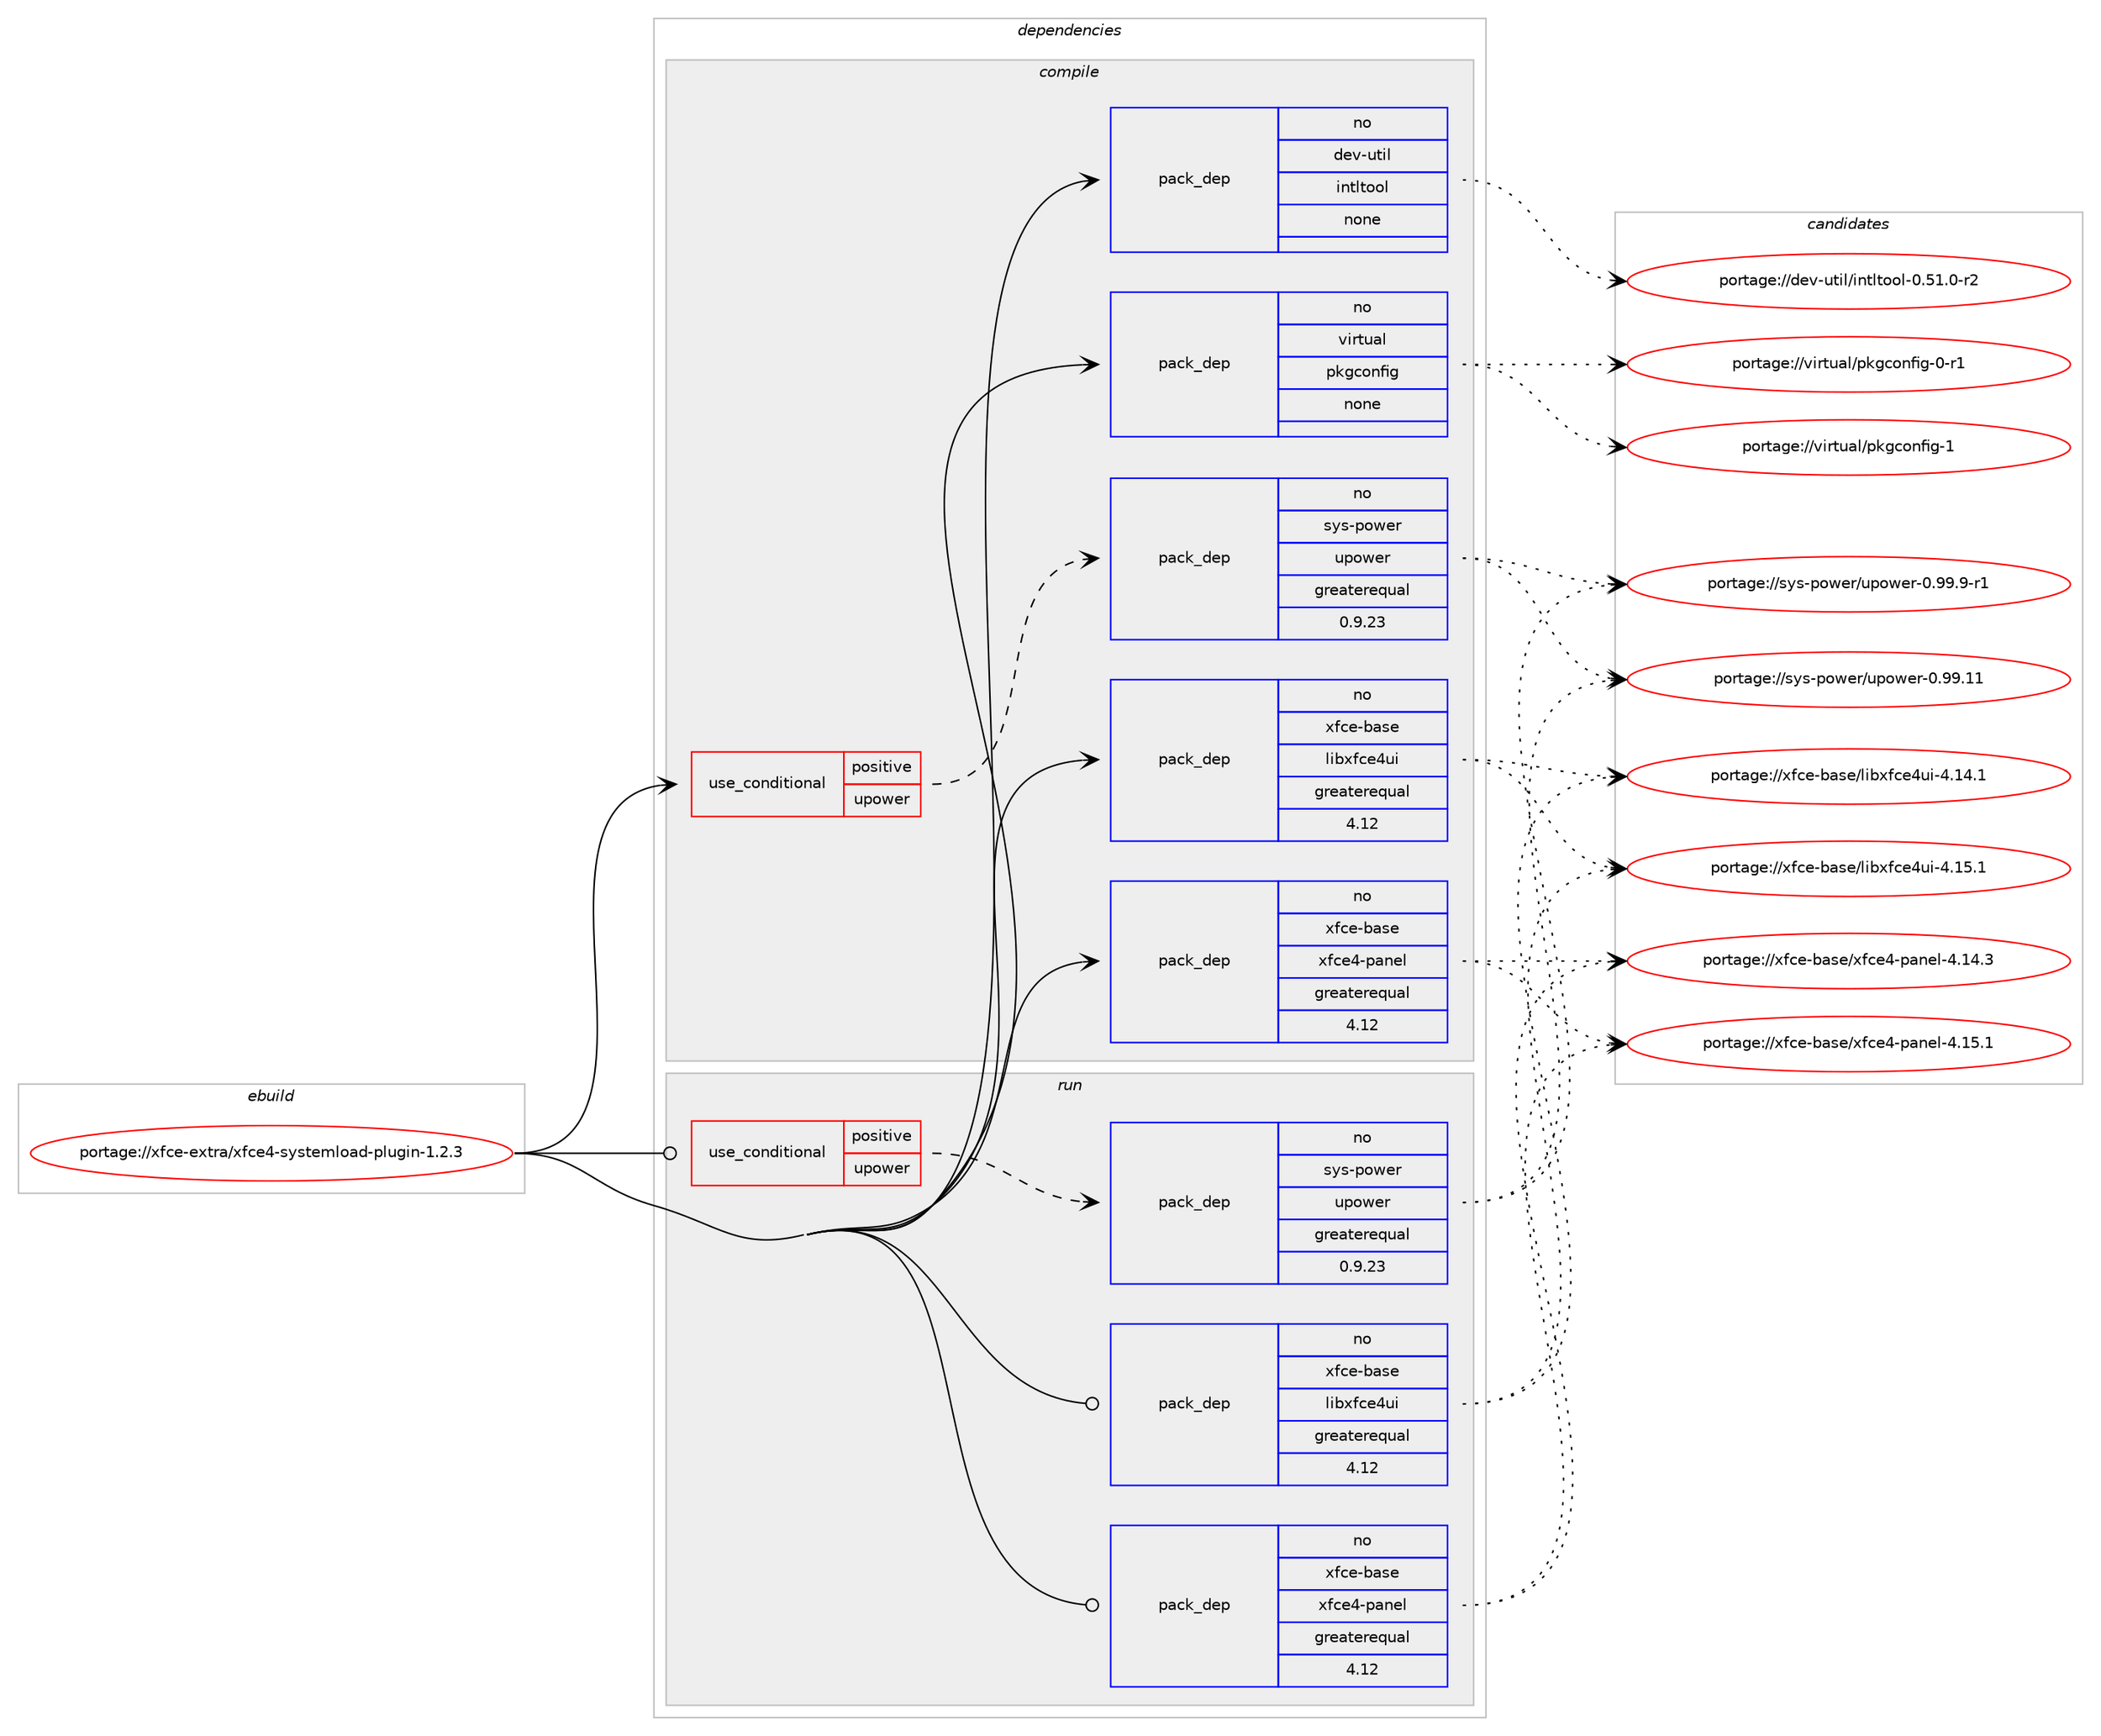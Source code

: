 digraph prolog {

# *************
# Graph options
# *************

newrank=true;
concentrate=true;
compound=true;
graph [rankdir=LR,fontname=Helvetica,fontsize=10,ranksep=1.5];#, ranksep=2.5, nodesep=0.2];
edge  [arrowhead=vee];
node  [fontname=Helvetica,fontsize=10];

# **********
# The ebuild
# **********

subgraph cluster_leftcol {
color=gray;
rank=same;
label=<<i>ebuild</i>>;
id [label="portage://xfce-extra/xfce4-systemload-plugin-1.2.3", color=red, width=4, href="../xfce-extra/xfce4-systemload-plugin-1.2.3.svg"];
}

# ****************
# The dependencies
# ****************

subgraph cluster_midcol {
color=gray;
label=<<i>dependencies</i>>;
subgraph cluster_compile {
fillcolor="#eeeeee";
style=filled;
label=<<i>compile</i>>;
subgraph cond6 {
dependency154 [label=<<TABLE BORDER="0" CELLBORDER="1" CELLSPACING="0" CELLPADDING="4"><TR><TD ROWSPAN="3" CELLPADDING="10">use_conditional</TD></TR><TR><TD>positive</TD></TR><TR><TD>upower</TD></TR></TABLE>>, shape=none, color=red];
subgraph pack147 {
dependency155 [label=<<TABLE BORDER="0" CELLBORDER="1" CELLSPACING="0" CELLPADDING="4" WIDTH="220"><TR><TD ROWSPAN="6" CELLPADDING="30">pack_dep</TD></TR><TR><TD WIDTH="110">no</TD></TR><TR><TD>sys-power</TD></TR><TR><TD>upower</TD></TR><TR><TD>greaterequal</TD></TR><TR><TD>0.9.23</TD></TR></TABLE>>, shape=none, color=blue];
}
dependency154:e -> dependency155:w [weight=20,style="dashed",arrowhead="vee"];
}
id:e -> dependency154:w [weight=20,style="solid",arrowhead="vee"];
subgraph pack148 {
dependency156 [label=<<TABLE BORDER="0" CELLBORDER="1" CELLSPACING="0" CELLPADDING="4" WIDTH="220"><TR><TD ROWSPAN="6" CELLPADDING="30">pack_dep</TD></TR><TR><TD WIDTH="110">no</TD></TR><TR><TD>dev-util</TD></TR><TR><TD>intltool</TD></TR><TR><TD>none</TD></TR><TR><TD></TD></TR></TABLE>>, shape=none, color=blue];
}
id:e -> dependency156:w [weight=20,style="solid",arrowhead="vee"];
subgraph pack149 {
dependency157 [label=<<TABLE BORDER="0" CELLBORDER="1" CELLSPACING="0" CELLPADDING="4" WIDTH="220"><TR><TD ROWSPAN="6" CELLPADDING="30">pack_dep</TD></TR><TR><TD WIDTH="110">no</TD></TR><TR><TD>virtual</TD></TR><TR><TD>pkgconfig</TD></TR><TR><TD>none</TD></TR><TR><TD></TD></TR></TABLE>>, shape=none, color=blue];
}
id:e -> dependency157:w [weight=20,style="solid",arrowhead="vee"];
subgraph pack150 {
dependency158 [label=<<TABLE BORDER="0" CELLBORDER="1" CELLSPACING="0" CELLPADDING="4" WIDTH="220"><TR><TD ROWSPAN="6" CELLPADDING="30">pack_dep</TD></TR><TR><TD WIDTH="110">no</TD></TR><TR><TD>xfce-base</TD></TR><TR><TD>libxfce4ui</TD></TR><TR><TD>greaterequal</TD></TR><TR><TD>4.12</TD></TR></TABLE>>, shape=none, color=blue];
}
id:e -> dependency158:w [weight=20,style="solid",arrowhead="vee"];
subgraph pack151 {
dependency159 [label=<<TABLE BORDER="0" CELLBORDER="1" CELLSPACING="0" CELLPADDING="4" WIDTH="220"><TR><TD ROWSPAN="6" CELLPADDING="30">pack_dep</TD></TR><TR><TD WIDTH="110">no</TD></TR><TR><TD>xfce-base</TD></TR><TR><TD>xfce4-panel</TD></TR><TR><TD>greaterequal</TD></TR><TR><TD>4.12</TD></TR></TABLE>>, shape=none, color=blue];
}
id:e -> dependency159:w [weight=20,style="solid",arrowhead="vee"];
}
subgraph cluster_compileandrun {
fillcolor="#eeeeee";
style=filled;
label=<<i>compile and run</i>>;
}
subgraph cluster_run {
fillcolor="#eeeeee";
style=filled;
label=<<i>run</i>>;
subgraph cond7 {
dependency160 [label=<<TABLE BORDER="0" CELLBORDER="1" CELLSPACING="0" CELLPADDING="4"><TR><TD ROWSPAN="3" CELLPADDING="10">use_conditional</TD></TR><TR><TD>positive</TD></TR><TR><TD>upower</TD></TR></TABLE>>, shape=none, color=red];
subgraph pack152 {
dependency161 [label=<<TABLE BORDER="0" CELLBORDER="1" CELLSPACING="0" CELLPADDING="4" WIDTH="220"><TR><TD ROWSPAN="6" CELLPADDING="30">pack_dep</TD></TR><TR><TD WIDTH="110">no</TD></TR><TR><TD>sys-power</TD></TR><TR><TD>upower</TD></TR><TR><TD>greaterequal</TD></TR><TR><TD>0.9.23</TD></TR></TABLE>>, shape=none, color=blue];
}
dependency160:e -> dependency161:w [weight=20,style="dashed",arrowhead="vee"];
}
id:e -> dependency160:w [weight=20,style="solid",arrowhead="odot"];
subgraph pack153 {
dependency162 [label=<<TABLE BORDER="0" CELLBORDER="1" CELLSPACING="0" CELLPADDING="4" WIDTH="220"><TR><TD ROWSPAN="6" CELLPADDING="30">pack_dep</TD></TR><TR><TD WIDTH="110">no</TD></TR><TR><TD>xfce-base</TD></TR><TR><TD>libxfce4ui</TD></TR><TR><TD>greaterequal</TD></TR><TR><TD>4.12</TD></TR></TABLE>>, shape=none, color=blue];
}
id:e -> dependency162:w [weight=20,style="solid",arrowhead="odot"];
subgraph pack154 {
dependency163 [label=<<TABLE BORDER="0" CELLBORDER="1" CELLSPACING="0" CELLPADDING="4" WIDTH="220"><TR><TD ROWSPAN="6" CELLPADDING="30">pack_dep</TD></TR><TR><TD WIDTH="110">no</TD></TR><TR><TD>xfce-base</TD></TR><TR><TD>xfce4-panel</TD></TR><TR><TD>greaterequal</TD></TR><TR><TD>4.12</TD></TR></TABLE>>, shape=none, color=blue];
}
id:e -> dependency163:w [weight=20,style="solid",arrowhead="odot"];
}
}

# **************
# The candidates
# **************

subgraph cluster_choices {
rank=same;
color=gray;
label=<<i>candidates</i>>;

subgraph choice147 {
color=black;
nodesep=1;
choice1151211154511211111910111447117112111119101114454846575746574511449 [label="portage://sys-power/upower-0.99.9-r1", color=red, width=4,href="../sys-power/upower-0.99.9-r1.svg"];
choice11512111545112111119101114471171121111191011144548465757464949 [label="portage://sys-power/upower-0.99.11", color=red, width=4,href="../sys-power/upower-0.99.11.svg"];
dependency155:e -> choice1151211154511211111910111447117112111119101114454846575746574511449:w [style=dotted,weight="100"];
dependency155:e -> choice11512111545112111119101114471171121111191011144548465757464949:w [style=dotted,weight="100"];
}
subgraph choice148 {
color=black;
nodesep=1;
choice1001011184511711610510847105110116108116111111108454846534946484511450 [label="portage://dev-util/intltool-0.51.0-r2", color=red, width=4,href="../dev-util/intltool-0.51.0-r2.svg"];
dependency156:e -> choice1001011184511711610510847105110116108116111111108454846534946484511450:w [style=dotted,weight="100"];
}
subgraph choice149 {
color=black;
nodesep=1;
choice1181051141161179710847112107103991111101021051034549 [label="portage://virtual/pkgconfig-1", color=red, width=4,href="../virtual/pkgconfig-1.svg"];
choice11810511411611797108471121071039911111010210510345484511449 [label="portage://virtual/pkgconfig-0-r1", color=red, width=4,href="../virtual/pkgconfig-0-r1.svg"];
dependency157:e -> choice1181051141161179710847112107103991111101021051034549:w [style=dotted,weight="100"];
dependency157:e -> choice11810511411611797108471121071039911111010210510345484511449:w [style=dotted,weight="100"];
}
subgraph choice150 {
color=black;
nodesep=1;
choice120102991014598971151014710810598120102991015211710545524649534649 [label="portage://xfce-base/libxfce4ui-4.15.1", color=red, width=4,href="../xfce-base/libxfce4ui-4.15.1.svg"];
choice120102991014598971151014710810598120102991015211710545524649524649 [label="portage://xfce-base/libxfce4ui-4.14.1", color=red, width=4,href="../xfce-base/libxfce4ui-4.14.1.svg"];
dependency158:e -> choice120102991014598971151014710810598120102991015211710545524649534649:w [style=dotted,weight="100"];
dependency158:e -> choice120102991014598971151014710810598120102991015211710545524649524649:w [style=dotted,weight="100"];
}
subgraph choice151 {
color=black;
nodesep=1;
choice12010299101459897115101471201029910152451129711010110845524649534649 [label="portage://xfce-base/xfce4-panel-4.15.1", color=red, width=4,href="../xfce-base/xfce4-panel-4.15.1.svg"];
choice12010299101459897115101471201029910152451129711010110845524649524651 [label="portage://xfce-base/xfce4-panel-4.14.3", color=red, width=4,href="../xfce-base/xfce4-panel-4.14.3.svg"];
dependency159:e -> choice12010299101459897115101471201029910152451129711010110845524649534649:w [style=dotted,weight="100"];
dependency159:e -> choice12010299101459897115101471201029910152451129711010110845524649524651:w [style=dotted,weight="100"];
}
subgraph choice152 {
color=black;
nodesep=1;
choice1151211154511211111910111447117112111119101114454846575746574511449 [label="portage://sys-power/upower-0.99.9-r1", color=red, width=4,href="../sys-power/upower-0.99.9-r1.svg"];
choice11512111545112111119101114471171121111191011144548465757464949 [label="portage://sys-power/upower-0.99.11", color=red, width=4,href="../sys-power/upower-0.99.11.svg"];
dependency161:e -> choice1151211154511211111910111447117112111119101114454846575746574511449:w [style=dotted,weight="100"];
dependency161:e -> choice11512111545112111119101114471171121111191011144548465757464949:w [style=dotted,weight="100"];
}
subgraph choice153 {
color=black;
nodesep=1;
choice120102991014598971151014710810598120102991015211710545524649534649 [label="portage://xfce-base/libxfce4ui-4.15.1", color=red, width=4,href="../xfce-base/libxfce4ui-4.15.1.svg"];
choice120102991014598971151014710810598120102991015211710545524649524649 [label="portage://xfce-base/libxfce4ui-4.14.1", color=red, width=4,href="../xfce-base/libxfce4ui-4.14.1.svg"];
dependency162:e -> choice120102991014598971151014710810598120102991015211710545524649534649:w [style=dotted,weight="100"];
dependency162:e -> choice120102991014598971151014710810598120102991015211710545524649524649:w [style=dotted,weight="100"];
}
subgraph choice154 {
color=black;
nodesep=1;
choice12010299101459897115101471201029910152451129711010110845524649534649 [label="portage://xfce-base/xfce4-panel-4.15.1", color=red, width=4,href="../xfce-base/xfce4-panel-4.15.1.svg"];
choice12010299101459897115101471201029910152451129711010110845524649524651 [label="portage://xfce-base/xfce4-panel-4.14.3", color=red, width=4,href="../xfce-base/xfce4-panel-4.14.3.svg"];
dependency163:e -> choice12010299101459897115101471201029910152451129711010110845524649534649:w [style=dotted,weight="100"];
dependency163:e -> choice12010299101459897115101471201029910152451129711010110845524649524651:w [style=dotted,weight="100"];
}
}

}
